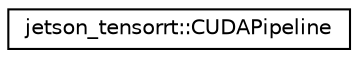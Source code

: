 digraph "Graphical Class Hierarchy"
{
  edge [fontname="Helvetica",fontsize="10",labelfontname="Helvetica",labelfontsize="10"];
  node [fontname="Helvetica",fontsize="10",shape=record];
  rankdir="LR";
  Node0 [label="jetson_tensorrt::CUDAPipeline",height=0.2,width=0.4,color="black", fillcolor="white", style="filled",URL="$classjetson__tensorrt_1_1_c_u_d_a_pipeline.html"];
}
